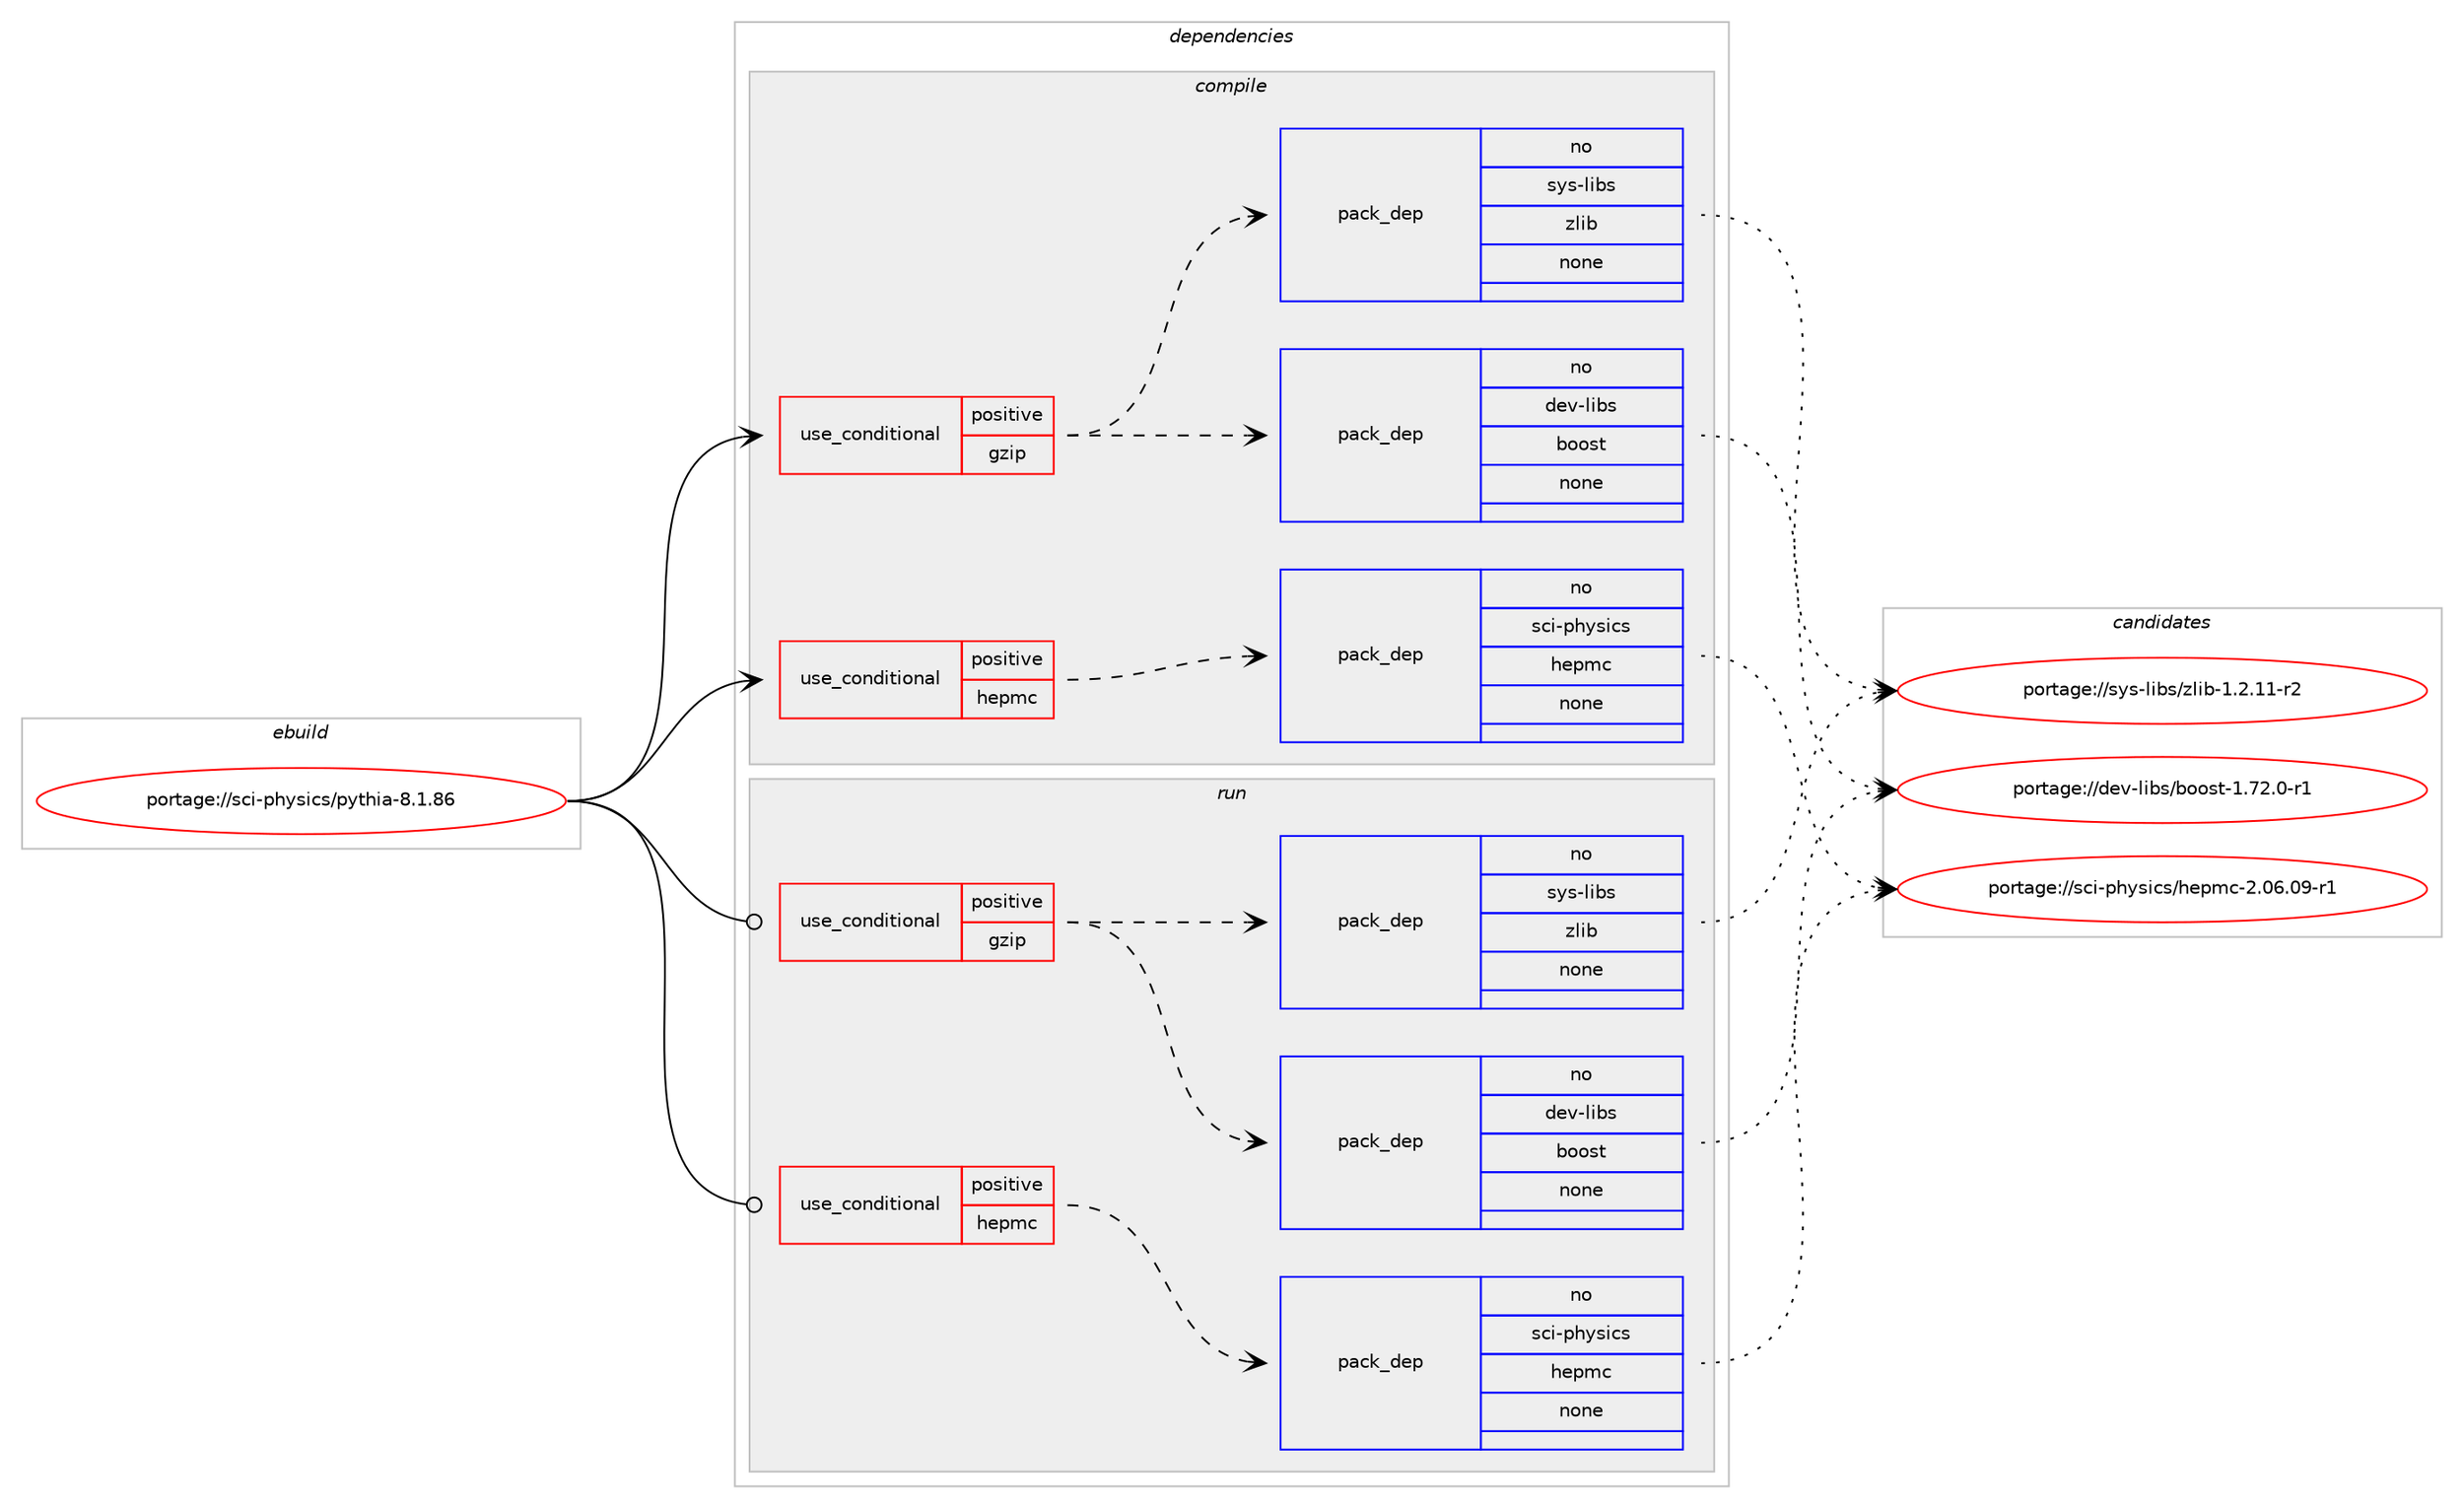 digraph prolog {

# *************
# Graph options
# *************

newrank=true;
concentrate=true;
compound=true;
graph [rankdir=LR,fontname=Helvetica,fontsize=10,ranksep=1.5];#, ranksep=2.5, nodesep=0.2];
edge  [arrowhead=vee];
node  [fontname=Helvetica,fontsize=10];

# **********
# The ebuild
# **********

subgraph cluster_leftcol {
color=gray;
rank=same;
label=<<i>ebuild</i>>;
id [label="portage://sci-physics/pythia-8.1.86", color=red, width=4, href="../sci-physics/pythia-8.1.86.svg"];
}

# ****************
# The dependencies
# ****************

subgraph cluster_midcol {
color=gray;
label=<<i>dependencies</i>>;
subgraph cluster_compile {
fillcolor="#eeeeee";
style=filled;
label=<<i>compile</i>>;
subgraph cond6312 {
dependency35368 [label=<<TABLE BORDER="0" CELLBORDER="1" CELLSPACING="0" CELLPADDING="4"><TR><TD ROWSPAN="3" CELLPADDING="10">use_conditional</TD></TR><TR><TD>positive</TD></TR><TR><TD>gzip</TD></TR></TABLE>>, shape=none, color=red];
subgraph pack28292 {
dependency35369 [label=<<TABLE BORDER="0" CELLBORDER="1" CELLSPACING="0" CELLPADDING="4" WIDTH="220"><TR><TD ROWSPAN="6" CELLPADDING="30">pack_dep</TD></TR><TR><TD WIDTH="110">no</TD></TR><TR><TD>dev-libs</TD></TR><TR><TD>boost</TD></TR><TR><TD>none</TD></TR><TR><TD></TD></TR></TABLE>>, shape=none, color=blue];
}
dependency35368:e -> dependency35369:w [weight=20,style="dashed",arrowhead="vee"];
subgraph pack28293 {
dependency35370 [label=<<TABLE BORDER="0" CELLBORDER="1" CELLSPACING="0" CELLPADDING="4" WIDTH="220"><TR><TD ROWSPAN="6" CELLPADDING="30">pack_dep</TD></TR><TR><TD WIDTH="110">no</TD></TR><TR><TD>sys-libs</TD></TR><TR><TD>zlib</TD></TR><TR><TD>none</TD></TR><TR><TD></TD></TR></TABLE>>, shape=none, color=blue];
}
dependency35368:e -> dependency35370:w [weight=20,style="dashed",arrowhead="vee"];
}
id:e -> dependency35368:w [weight=20,style="solid",arrowhead="vee"];
subgraph cond6313 {
dependency35371 [label=<<TABLE BORDER="0" CELLBORDER="1" CELLSPACING="0" CELLPADDING="4"><TR><TD ROWSPAN="3" CELLPADDING="10">use_conditional</TD></TR><TR><TD>positive</TD></TR><TR><TD>hepmc</TD></TR></TABLE>>, shape=none, color=red];
subgraph pack28294 {
dependency35372 [label=<<TABLE BORDER="0" CELLBORDER="1" CELLSPACING="0" CELLPADDING="4" WIDTH="220"><TR><TD ROWSPAN="6" CELLPADDING="30">pack_dep</TD></TR><TR><TD WIDTH="110">no</TD></TR><TR><TD>sci-physics</TD></TR><TR><TD>hepmc</TD></TR><TR><TD>none</TD></TR><TR><TD></TD></TR></TABLE>>, shape=none, color=blue];
}
dependency35371:e -> dependency35372:w [weight=20,style="dashed",arrowhead="vee"];
}
id:e -> dependency35371:w [weight=20,style="solid",arrowhead="vee"];
}
subgraph cluster_compileandrun {
fillcolor="#eeeeee";
style=filled;
label=<<i>compile and run</i>>;
}
subgraph cluster_run {
fillcolor="#eeeeee";
style=filled;
label=<<i>run</i>>;
subgraph cond6314 {
dependency35373 [label=<<TABLE BORDER="0" CELLBORDER="1" CELLSPACING="0" CELLPADDING="4"><TR><TD ROWSPAN="3" CELLPADDING="10">use_conditional</TD></TR><TR><TD>positive</TD></TR><TR><TD>gzip</TD></TR></TABLE>>, shape=none, color=red];
subgraph pack28295 {
dependency35374 [label=<<TABLE BORDER="0" CELLBORDER="1" CELLSPACING="0" CELLPADDING="4" WIDTH="220"><TR><TD ROWSPAN="6" CELLPADDING="30">pack_dep</TD></TR><TR><TD WIDTH="110">no</TD></TR><TR><TD>dev-libs</TD></TR><TR><TD>boost</TD></TR><TR><TD>none</TD></TR><TR><TD></TD></TR></TABLE>>, shape=none, color=blue];
}
dependency35373:e -> dependency35374:w [weight=20,style="dashed",arrowhead="vee"];
subgraph pack28296 {
dependency35375 [label=<<TABLE BORDER="0" CELLBORDER="1" CELLSPACING="0" CELLPADDING="4" WIDTH="220"><TR><TD ROWSPAN="6" CELLPADDING="30">pack_dep</TD></TR><TR><TD WIDTH="110">no</TD></TR><TR><TD>sys-libs</TD></TR><TR><TD>zlib</TD></TR><TR><TD>none</TD></TR><TR><TD></TD></TR></TABLE>>, shape=none, color=blue];
}
dependency35373:e -> dependency35375:w [weight=20,style="dashed",arrowhead="vee"];
}
id:e -> dependency35373:w [weight=20,style="solid",arrowhead="odot"];
subgraph cond6315 {
dependency35376 [label=<<TABLE BORDER="0" CELLBORDER="1" CELLSPACING="0" CELLPADDING="4"><TR><TD ROWSPAN="3" CELLPADDING="10">use_conditional</TD></TR><TR><TD>positive</TD></TR><TR><TD>hepmc</TD></TR></TABLE>>, shape=none, color=red];
subgraph pack28297 {
dependency35377 [label=<<TABLE BORDER="0" CELLBORDER="1" CELLSPACING="0" CELLPADDING="4" WIDTH="220"><TR><TD ROWSPAN="6" CELLPADDING="30">pack_dep</TD></TR><TR><TD WIDTH="110">no</TD></TR><TR><TD>sci-physics</TD></TR><TR><TD>hepmc</TD></TR><TR><TD>none</TD></TR><TR><TD></TD></TR></TABLE>>, shape=none, color=blue];
}
dependency35376:e -> dependency35377:w [weight=20,style="dashed",arrowhead="vee"];
}
id:e -> dependency35376:w [weight=20,style="solid",arrowhead="odot"];
}
}

# **************
# The candidates
# **************

subgraph cluster_choices {
rank=same;
color=gray;
label=<<i>candidates</i>>;

subgraph choice28292 {
color=black;
nodesep=1;
choice10010111845108105981154798111111115116454946555046484511449 [label="portage://dev-libs/boost-1.72.0-r1", color=red, width=4,href="../dev-libs/boost-1.72.0-r1.svg"];
dependency35369:e -> choice10010111845108105981154798111111115116454946555046484511449:w [style=dotted,weight="100"];
}
subgraph choice28293 {
color=black;
nodesep=1;
choice11512111545108105981154712210810598454946504649494511450 [label="portage://sys-libs/zlib-1.2.11-r2", color=red, width=4,href="../sys-libs/zlib-1.2.11-r2.svg"];
dependency35370:e -> choice11512111545108105981154712210810598454946504649494511450:w [style=dotted,weight="100"];
}
subgraph choice28294 {
color=black;
nodesep=1;
choice115991054511210412111510599115471041011121099945504648544648574511449 [label="portage://sci-physics/hepmc-2.06.09-r1", color=red, width=4,href="../sci-physics/hepmc-2.06.09-r1.svg"];
dependency35372:e -> choice115991054511210412111510599115471041011121099945504648544648574511449:w [style=dotted,weight="100"];
}
subgraph choice28295 {
color=black;
nodesep=1;
choice10010111845108105981154798111111115116454946555046484511449 [label="portage://dev-libs/boost-1.72.0-r1", color=red, width=4,href="../dev-libs/boost-1.72.0-r1.svg"];
dependency35374:e -> choice10010111845108105981154798111111115116454946555046484511449:w [style=dotted,weight="100"];
}
subgraph choice28296 {
color=black;
nodesep=1;
choice11512111545108105981154712210810598454946504649494511450 [label="portage://sys-libs/zlib-1.2.11-r2", color=red, width=4,href="../sys-libs/zlib-1.2.11-r2.svg"];
dependency35375:e -> choice11512111545108105981154712210810598454946504649494511450:w [style=dotted,weight="100"];
}
subgraph choice28297 {
color=black;
nodesep=1;
choice115991054511210412111510599115471041011121099945504648544648574511449 [label="portage://sci-physics/hepmc-2.06.09-r1", color=red, width=4,href="../sci-physics/hepmc-2.06.09-r1.svg"];
dependency35377:e -> choice115991054511210412111510599115471041011121099945504648544648574511449:w [style=dotted,weight="100"];
}
}

}
